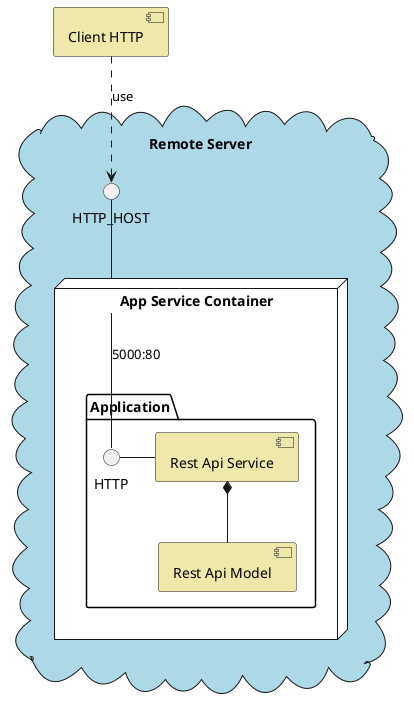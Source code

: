 @startuml Components

' Create the component + interface for REST API
cloud "Remote Server" as RemoteServer {
    node "App Service Container" as Container {
        package Application {
            [Rest Api Service] as ApiService
            interface HTTP as ApiServiceInterface
            ApiServiceInterface - ApiService

            [Rest Api Model] as ApiModel
            ApiService *-- ApiModel 
        }
    }
    Container -down- ApiServiceInterface: 5000:80
    interface HTTP_HOST as ApiServiceInterfaceContainer
    ApiServiceInterfaceContainer -down- Container
}

' Create the component for HTTP client
[Client HTTP] as Client
Client ..> ApiServiceInterfaceContainer: use


skinparam component {
    backgroundColor PaleGoldenRod
}
skinparam package {
    backgroundColor white
}
skinparam cloud {
    backgroundColor lightblue
}
@enduml